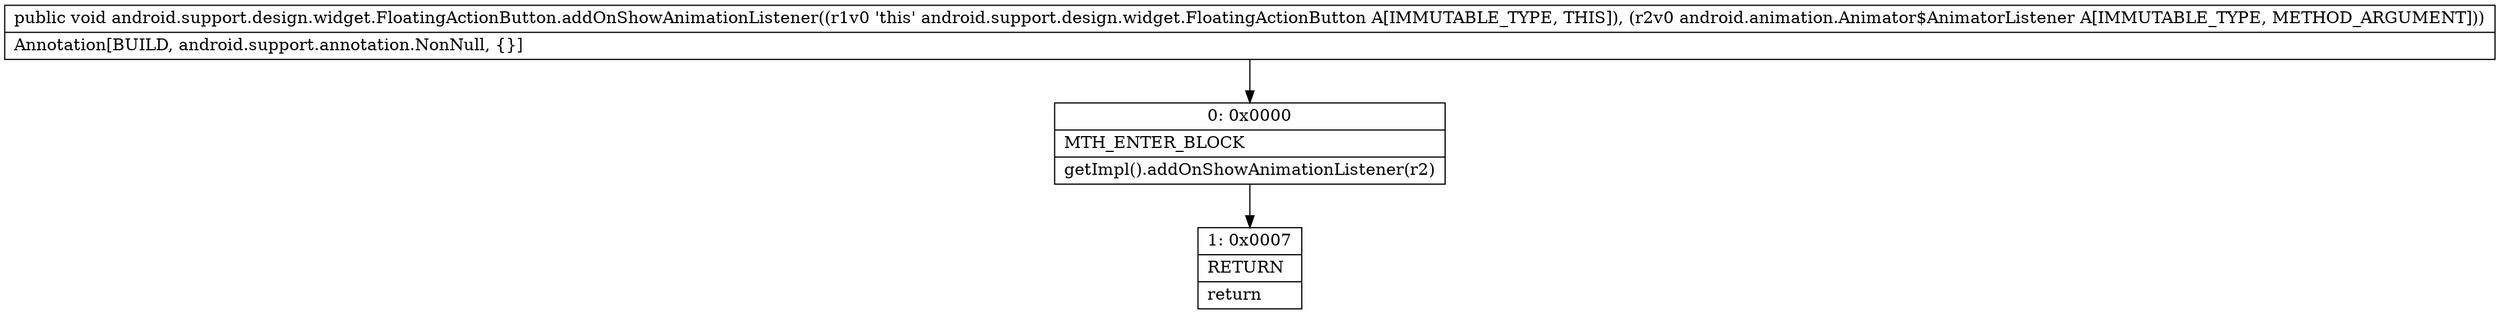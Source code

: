 digraph "CFG forandroid.support.design.widget.FloatingActionButton.addOnShowAnimationListener(Landroid\/animation\/Animator$AnimatorListener;)V" {
Node_0 [shape=record,label="{0\:\ 0x0000|MTH_ENTER_BLOCK\l|getImpl().addOnShowAnimationListener(r2)\l}"];
Node_1 [shape=record,label="{1\:\ 0x0007|RETURN\l|return\l}"];
MethodNode[shape=record,label="{public void android.support.design.widget.FloatingActionButton.addOnShowAnimationListener((r1v0 'this' android.support.design.widget.FloatingActionButton A[IMMUTABLE_TYPE, THIS]), (r2v0 android.animation.Animator$AnimatorListener A[IMMUTABLE_TYPE, METHOD_ARGUMENT]))  | Annotation[BUILD, android.support.annotation.NonNull, \{\}]\l}"];
MethodNode -> Node_0;
Node_0 -> Node_1;
}

